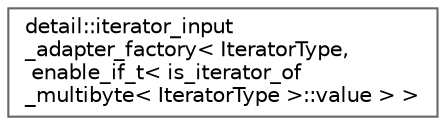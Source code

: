 digraph "Gráfico de jerarquía de clases"
{
 // LATEX_PDF_SIZE
  bgcolor="transparent";
  edge [fontname=Helvetica,fontsize=10,labelfontname=Helvetica,labelfontsize=10];
  node [fontname=Helvetica,fontsize=10,shape=box,height=0.2,width=0.4];
  rankdir="LR";
  Node0 [id="Node000000",label="detail::iterator_input\l_adapter_factory\< IteratorType,\l enable_if_t\< is_iterator_of\l_multibyte\< IteratorType \>::value \> \>",height=0.2,width=0.4,color="grey40", fillcolor="white", style="filled",URL="$structdetail_1_1iterator__input__adapter__factory_3_01_iterator_type_00_01enable__if__t_3_01is__5cecb9bc5a87721b11b4762b91835d89.html",tooltip=" "];
}
